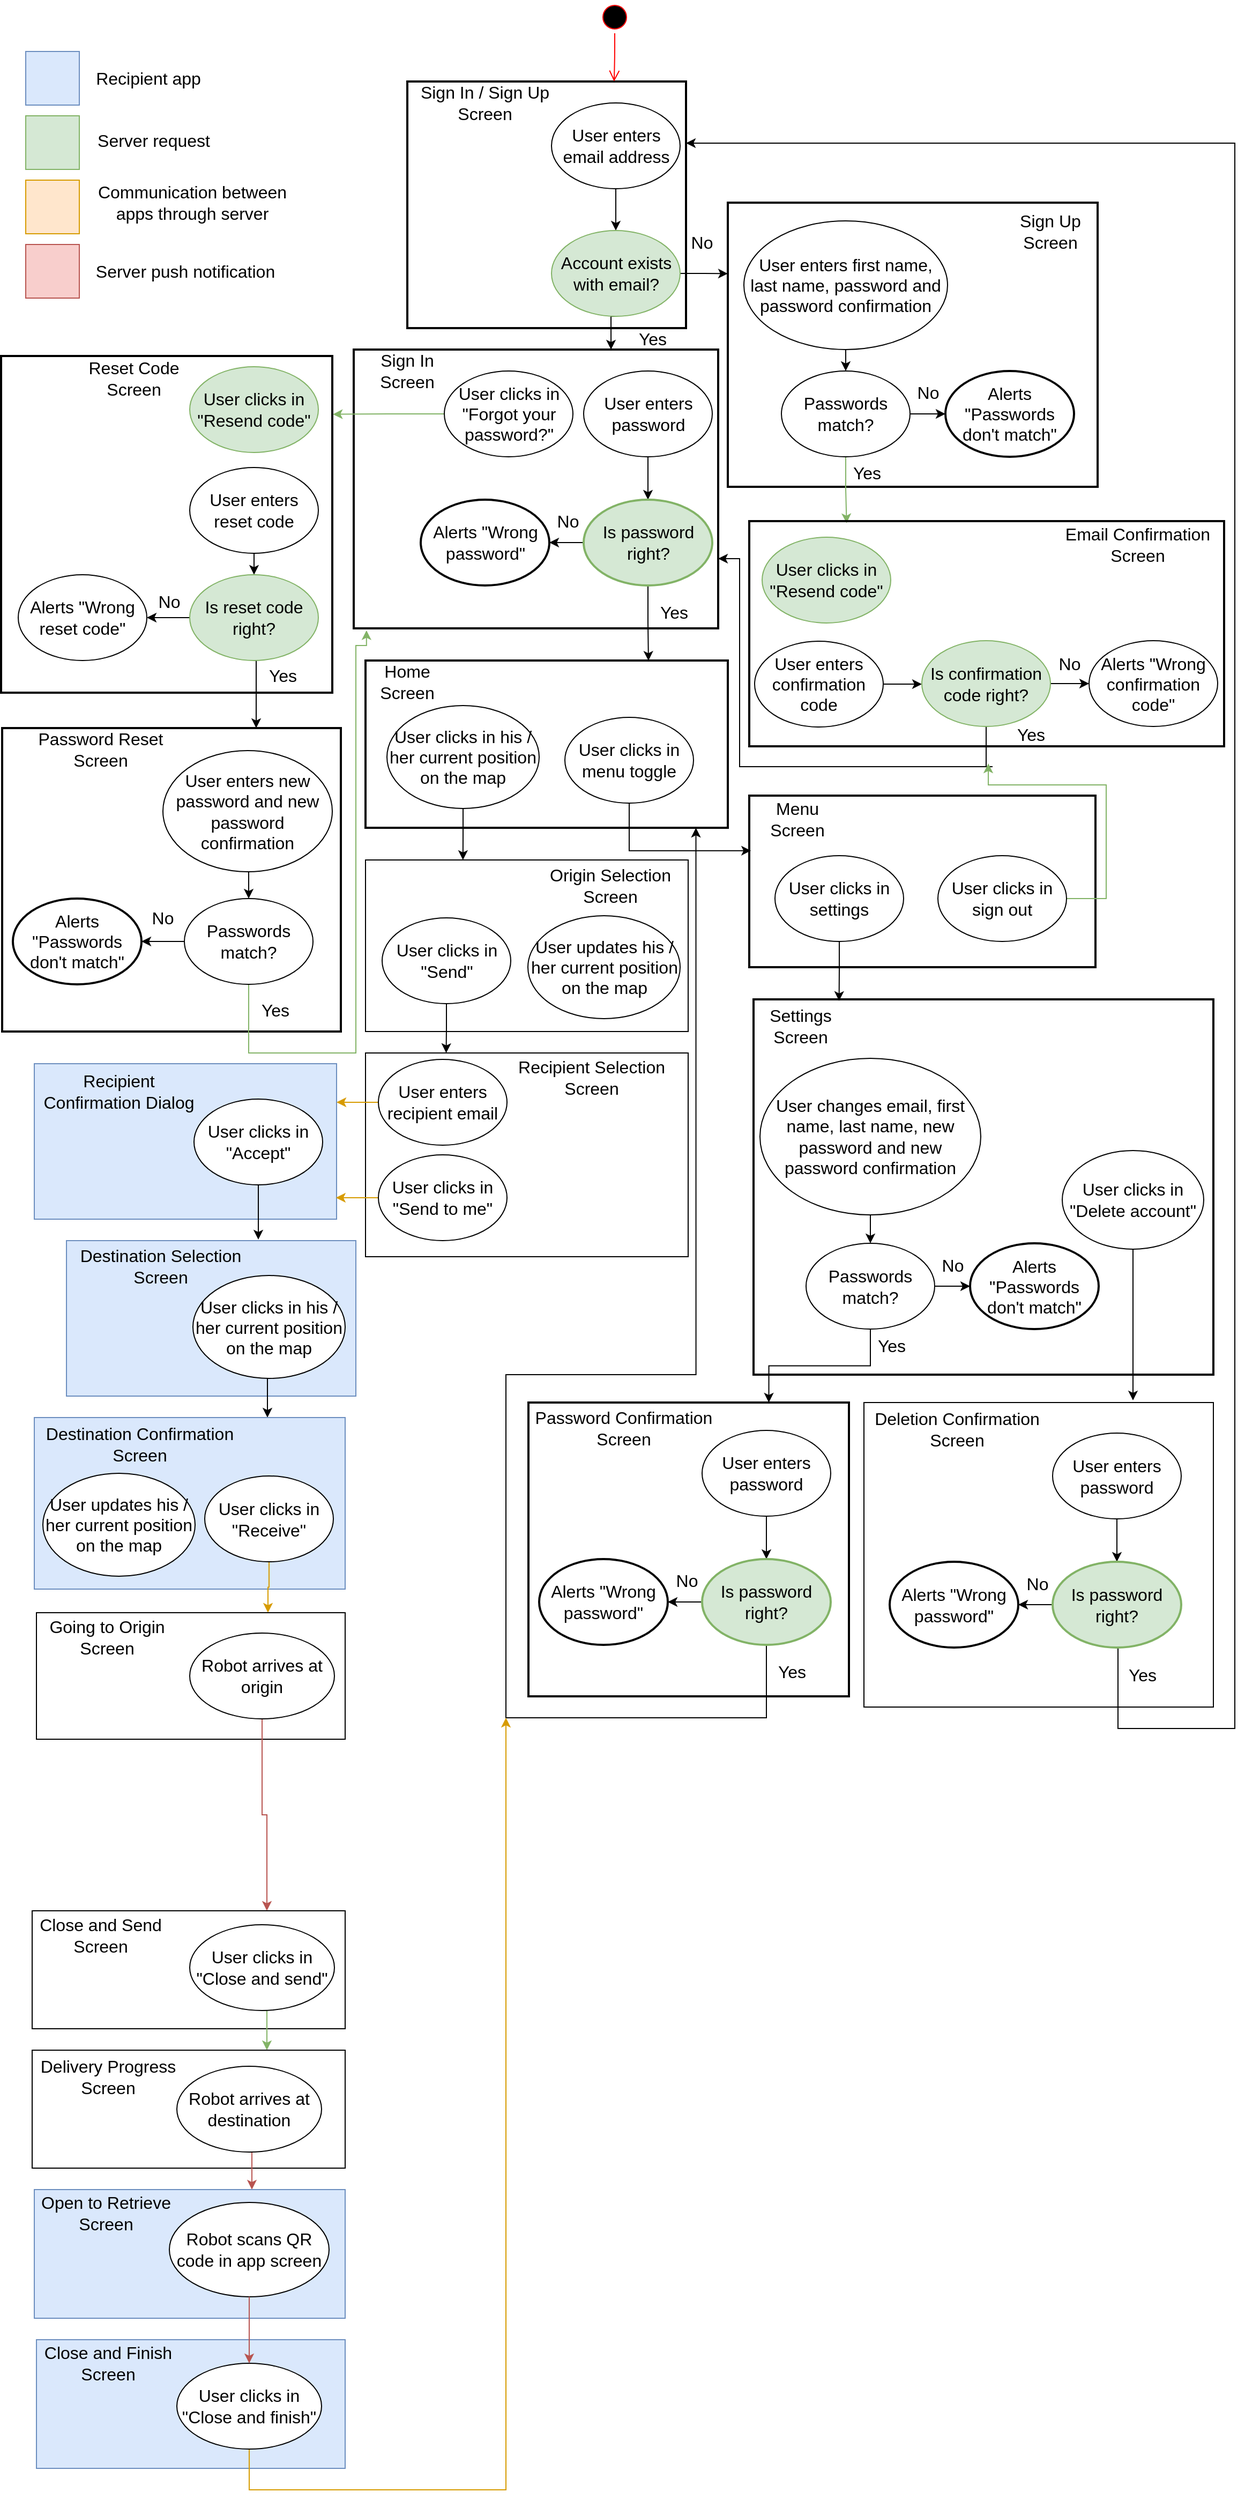 <mxfile version="12.2.2" type="device" pages="1"><diagram id="eiR0VJ33eiGoWoJhxdJG" name="Page-1"><mxGraphModel dx="848" dy="503" grid="1" gridSize="10" guides="1" tooltips="1" connect="1" arrows="1" fold="1" page="1" pageScale="1" pageWidth="1169" pageHeight="827" math="0" shadow="0"><root><mxCell id="0"/><mxCell id="1" parent="0"/><mxCell id="19nLssaPKPUVhCc6qLnn-15" value="" style="rounded=0;whiteSpace=wrap;html=1;strokeWidth=2;fillColor=none;gradientColor=#ffffff;" parent="1" vertex="1"><mxGeometry x="338" y="334" width="340" height="260" as="geometry"/></mxCell><mxCell id="19nLssaPKPUVhCc6qLnn-14" value="" style="rounded=0;whiteSpace=wrap;html=1;strokeWidth=2;fillColor=none;gradientColor=#ffffff;" parent="1" vertex="1"><mxGeometry x="687" y="197" width="345" height="265" as="geometry"/></mxCell><mxCell id="19nLssaPKPUVhCc6qLnn-12" value="" style="rounded=0;whiteSpace=wrap;html=1;strokeWidth=2;gradientColor=#ffffff;fillColor=none;" parent="1" vertex="1"><mxGeometry x="388" y="84" width="260" height="230" as="geometry"/></mxCell><mxCell id="19nLssaPKPUVhCc6qLnn-1" value="" style="ellipse;html=1;shape=startState;fillColor=#000000;strokeColor=#ff0000;" parent="1" vertex="1"><mxGeometry x="566.5" y="9" width="30" height="30" as="geometry"/></mxCell><mxCell id="19nLssaPKPUVhCc6qLnn-2" value="" style="edgeStyle=orthogonalEdgeStyle;html=1;verticalAlign=bottom;endArrow=open;endSize=8;strokeColor=#ff0000;entryX=0.742;entryY=0;entryDx=0;entryDy=0;entryPerimeter=0;" parent="1" source="19nLssaPKPUVhCc6qLnn-1" target="19nLssaPKPUVhCc6qLnn-12" edge="1"><mxGeometry relative="1" as="geometry"><mxPoint x="581" y="74" as="targetPoint"/></mxGeometry></mxCell><mxCell id="19nLssaPKPUVhCc6qLnn-5" style="edgeStyle=orthogonalEdgeStyle;rounded=0;orthogonalLoop=1;jettySize=auto;html=1;exitX=0.5;exitY=1;exitDx=0;exitDy=0;entryX=0.5;entryY=0;entryDx=0;entryDy=0;" parent="1" source="19nLssaPKPUVhCc6qLnn-3" target="19nLssaPKPUVhCc6qLnn-4" edge="1"><mxGeometry relative="1" as="geometry"/></mxCell><mxCell id="19nLssaPKPUVhCc6qLnn-3" value="&lt;font style=&quot;font-size: 16px&quot;&gt;User enters email address&lt;/font&gt;" style="ellipse;whiteSpace=wrap;html=1;" parent="1" vertex="1"><mxGeometry x="522.5" y="104" width="120" height="80" as="geometry"/></mxCell><mxCell id="19nLssaPKPUVhCc6qLnn-19" style="edgeStyle=orthogonalEdgeStyle;rounded=0;orthogonalLoop=1;jettySize=auto;html=1;exitX=0.5;exitY=1;exitDx=0;exitDy=0;entryX=0.706;entryY=0;entryDx=0;entryDy=0;entryPerimeter=0;" parent="1" source="19nLssaPKPUVhCc6qLnn-4" target="19nLssaPKPUVhCc6qLnn-15" edge="1"><mxGeometry relative="1" as="geometry"/></mxCell><mxCell id="PR-utAlMm5XwyWvzCsLw-18" style="edgeStyle=orthogonalEdgeStyle;rounded=0;orthogonalLoop=1;jettySize=auto;html=1;exitX=1;exitY=0.5;exitDx=0;exitDy=0;entryX=0;entryY=0.25;entryDx=0;entryDy=0;" parent="1" source="19nLssaPKPUVhCc6qLnn-4" target="19nLssaPKPUVhCc6qLnn-14" edge="1"><mxGeometry relative="1" as="geometry"/></mxCell><mxCell id="19nLssaPKPUVhCc6qLnn-4" value="&lt;font style=&quot;font-size: 16px&quot;&gt;Account exists with email?&lt;/font&gt;" style="ellipse;whiteSpace=wrap;html=1;fillColor=#d5e8d4;strokeColor=#82b366;" parent="1" vertex="1"><mxGeometry x="522.5" y="223" width="120" height="80" as="geometry"/></mxCell><mxCell id="Yc7gfw2t0EcEEN2cZYJ0-2" style="edgeStyle=orthogonalEdgeStyle;rounded=0;orthogonalLoop=1;jettySize=auto;html=1;exitX=0.5;exitY=1;exitDx=0;exitDy=0;entryX=0.5;entryY=0;entryDx=0;entryDy=0;" parent="1" source="19nLssaPKPUVhCc6qLnn-6" target="Yc7gfw2t0EcEEN2cZYJ0-1" edge="1"><mxGeometry relative="1" as="geometry"/></mxCell><mxCell id="19nLssaPKPUVhCc6qLnn-6" value="&lt;font style=&quot;font-size: 16px&quot;&gt;User enters password&lt;/font&gt;" style="ellipse;whiteSpace=wrap;html=1;" parent="1" vertex="1"><mxGeometry x="552.5" y="354" width="120" height="80" as="geometry"/></mxCell><mxCell id="19nLssaPKPUVhCc6qLnn-8" value="&lt;font style=&quot;font-size: 16px&quot;&gt;Yes&lt;/font&gt;" style="text;html=1;strokeColor=none;fillColor=none;align=center;verticalAlign=middle;whiteSpace=wrap;rounded=0;" parent="1" vertex="1"><mxGeometry x="596.5" y="314" width="40" height="20" as="geometry"/></mxCell><mxCell id="19nLssaPKPUVhCc6qLnn-11" value="&lt;font style=&quot;font-size: 16px&quot;&gt;No&lt;/font&gt;" style="text;html=1;strokeColor=none;fillColor=none;align=center;verticalAlign=middle;whiteSpace=wrap;rounded=0;" parent="1" vertex="1"><mxGeometry x="642.5" y="224" width="40" height="20" as="geometry"/></mxCell><mxCell id="19nLssaPKPUVhCc6qLnn-13" value="&lt;font style=&quot;font-size: 16px&quot;&gt;Sign In / Sign Up Screen&lt;/font&gt;" style="text;html=1;strokeColor=none;fillColor=none;align=center;verticalAlign=middle;whiteSpace=wrap;rounded=0;" parent="1" vertex="1"><mxGeometry x="398" y="94" width="125" height="20" as="geometry"/></mxCell><mxCell id="19nLssaPKPUVhCc6qLnn-16" value="&lt;font style=&quot;font-size: 16px&quot;&gt;Sign Up Screen&lt;/font&gt;" style="text;html=1;strokeColor=none;fillColor=none;align=center;verticalAlign=middle;whiteSpace=wrap;rounded=0;" parent="1" vertex="1"><mxGeometry x="943" y="214" width="90" height="20" as="geometry"/></mxCell><mxCell id="19nLssaPKPUVhCc6qLnn-17" value="&lt;font style=&quot;font-size: 16px&quot;&gt;Sign In Screen&lt;/font&gt;" style="text;html=1;strokeColor=none;fillColor=none;align=center;verticalAlign=middle;whiteSpace=wrap;rounded=0;" parent="1" vertex="1"><mxGeometry x="343" y="344" width="90" height="20" as="geometry"/></mxCell><mxCell id="19nLssaPKPUVhCc6qLnn-22" style="edgeStyle=orthogonalEdgeStyle;rounded=0;orthogonalLoop=1;jettySize=auto;html=1;exitX=0;exitY=0.5;exitDx=0;exitDy=0;entryX=1.002;entryY=0.173;entryDx=0;entryDy=0;entryPerimeter=0;fillColor=#d5e8d4;strokeColor=#82b366;" parent="1" source="19nLssaPKPUVhCc6qLnn-20" target="19nLssaPKPUVhCc6qLnn-21" edge="1"><mxGeometry relative="1" as="geometry"/></mxCell><mxCell id="19nLssaPKPUVhCc6qLnn-20" value="&lt;font style=&quot;font-size: 16px&quot;&gt;User clicks in &quot;Forgot your password?&quot;&lt;/font&gt;" style="ellipse;whiteSpace=wrap;html=1;" parent="1" vertex="1"><mxGeometry x="422.5" y="354" width="120" height="80" as="geometry"/></mxCell><mxCell id="19nLssaPKPUVhCc6qLnn-21" value="" style="rounded=0;whiteSpace=wrap;html=1;strokeWidth=2;fillColor=none;gradientColor=#ffffff;" parent="1" vertex="1"><mxGeometry x="9" y="340" width="309" height="314" as="geometry"/></mxCell><mxCell id="19nLssaPKPUVhCc6qLnn-23" value="&lt;font style=&quot;font-size: 16px&quot;&gt;Reset Code Screen&lt;/font&gt;" style="text;html=1;strokeColor=none;fillColor=none;align=center;verticalAlign=middle;whiteSpace=wrap;rounded=0;" parent="1" vertex="1"><mxGeometry x="88" y="351" width="90" height="20" as="geometry"/></mxCell><mxCell id="Yc7gfw2t0EcEEN2cZYJ0-8" style="edgeStyle=orthogonalEdgeStyle;rounded=0;orthogonalLoop=1;jettySize=auto;html=1;exitX=0;exitY=0.5;exitDx=0;exitDy=0;entryX=1;entryY=0.5;entryDx=0;entryDy=0;" parent="1" source="Yc7gfw2t0EcEEN2cZYJ0-1" target="Yc7gfw2t0EcEEN2cZYJ0-7" edge="1"><mxGeometry relative="1" as="geometry"/></mxCell><mxCell id="Yc7gfw2t0EcEEN2cZYJ0-13" style="edgeStyle=orthogonalEdgeStyle;rounded=0;orthogonalLoop=1;jettySize=auto;html=1;exitX=0.5;exitY=1;exitDx=0;exitDy=0;entryX=0.781;entryY=0.001;entryDx=0;entryDy=0;entryPerimeter=0;" parent="1" source="Yc7gfw2t0EcEEN2cZYJ0-1" target="Yc7gfw2t0EcEEN2cZYJ0-12" edge="1"><mxGeometry relative="1" as="geometry"><Array as="points"/></mxGeometry></mxCell><mxCell id="Yc7gfw2t0EcEEN2cZYJ0-1" value="&lt;font style=&quot;font-size: 16px&quot;&gt;Is password right?&lt;/font&gt;" style="ellipse;whiteSpace=wrap;html=1;strokeWidth=2;fillColor=#d5e8d4;strokeColor=#82b366;" parent="1" vertex="1"><mxGeometry x="552.5" y="474" width="120" height="80" as="geometry"/></mxCell><mxCell id="Yc7gfw2t0EcEEN2cZYJ0-6" value="&lt;font style=&quot;font-size: 16px&quot;&gt;No&lt;/font&gt;" style="text;html=1;strokeColor=none;fillColor=none;align=center;verticalAlign=middle;whiteSpace=wrap;rounded=0;" parent="1" vertex="1"><mxGeometry x="518" y="484" width="40" height="20" as="geometry"/></mxCell><mxCell id="Yc7gfw2t0EcEEN2cZYJ0-7" value="&lt;font style=&quot;font-size: 16px&quot;&gt;Alerts &quot;Wrong password&quot;&lt;/font&gt;" style="ellipse;whiteSpace=wrap;html=1;strokeWidth=2;fillColor=none;gradientColor=#ffffff;" parent="1" vertex="1"><mxGeometry x="400.5" y="474" width="120" height="80" as="geometry"/></mxCell><mxCell id="Yc7gfw2t0EcEEN2cZYJ0-12" value="" style="rounded=0;whiteSpace=wrap;html=1;strokeWidth=2;fillColor=none;gradientColor=#ffffff;" parent="1" vertex="1"><mxGeometry x="349" y="624" width="338" height="156" as="geometry"/></mxCell><mxCell id="Yc7gfw2t0EcEEN2cZYJ0-14" value="&lt;font style=&quot;font-size: 16px&quot;&gt;Home Screen&lt;/font&gt;" style="text;html=1;strokeColor=none;fillColor=none;align=center;verticalAlign=middle;whiteSpace=wrap;rounded=0;" parent="1" vertex="1"><mxGeometry x="343" y="634" width="90" height="20" as="geometry"/></mxCell><mxCell id="Yc7gfw2t0EcEEN2cZYJ0-15" value="&lt;font style=&quot;font-size: 16px&quot;&gt;Yes&lt;/font&gt;" style="text;html=1;strokeColor=none;fillColor=none;align=center;verticalAlign=middle;whiteSpace=wrap;rounded=0;" parent="1" vertex="1"><mxGeometry x="616.5" y="569" width="40" height="20" as="geometry"/></mxCell><mxCell id="Yc7gfw2t0EcEEN2cZYJ0-18" style="edgeStyle=orthogonalEdgeStyle;rounded=0;orthogonalLoop=1;jettySize=auto;html=1;exitX=0.5;exitY=1;exitDx=0;exitDy=0;entryX=0.5;entryY=0;entryDx=0;entryDy=0;" parent="1" source="Yc7gfw2t0EcEEN2cZYJ0-16" target="Yc7gfw2t0EcEEN2cZYJ0-17" edge="1"><mxGeometry relative="1" as="geometry"/></mxCell><mxCell id="Yc7gfw2t0EcEEN2cZYJ0-16" value="&lt;font style=&quot;font-size: 16px&quot;&gt;User enters first name, last name, password and password confirmation&lt;/font&gt;" style="ellipse;whiteSpace=wrap;html=1;" parent="1" vertex="1"><mxGeometry x="702" y="214" width="190" height="120" as="geometry"/></mxCell><mxCell id="Yc7gfw2t0EcEEN2cZYJ0-20" style="edgeStyle=orthogonalEdgeStyle;rounded=0;orthogonalLoop=1;jettySize=auto;html=1;exitX=1;exitY=0.5;exitDx=0;exitDy=0;entryX=0;entryY=0.5;entryDx=0;entryDy=0;" parent="1" source="Yc7gfw2t0EcEEN2cZYJ0-17" target="Yc7gfw2t0EcEEN2cZYJ0-19" edge="1"><mxGeometry relative="1" as="geometry"/></mxCell><mxCell id="Yc7gfw2t0EcEEN2cZYJ0-61" style="edgeStyle=orthogonalEdgeStyle;rounded=0;orthogonalLoop=1;jettySize=auto;html=1;exitX=0.5;exitY=1;exitDx=0;exitDy=0;entryX=0.205;entryY=0.009;entryDx=0;entryDy=0;entryPerimeter=0;fillColor=#d5e8d4;strokeColor=#82b366;" parent="1" source="Yc7gfw2t0EcEEN2cZYJ0-17" target="Yc7gfw2t0EcEEN2cZYJ0-22" edge="1"><mxGeometry relative="1" as="geometry"/></mxCell><mxCell id="Yc7gfw2t0EcEEN2cZYJ0-17" value="&lt;font style=&quot;font-size: 16px&quot;&gt;Passwords match?&lt;/font&gt;" style="ellipse;whiteSpace=wrap;html=1;" parent="1" vertex="1"><mxGeometry x="737" y="354" width="120" height="80" as="geometry"/></mxCell><mxCell id="Yc7gfw2t0EcEEN2cZYJ0-19" value="&lt;font style=&quot;font-size: 16px&quot;&gt;Alerts &quot;Passwords don't match&quot;&lt;/font&gt;" style="ellipse;whiteSpace=wrap;html=1;strokeWidth=2;fillColor=none;gradientColor=#ffffff;" parent="1" vertex="1"><mxGeometry x="890" y="354" width="120" height="80" as="geometry"/></mxCell><mxCell id="Yc7gfw2t0EcEEN2cZYJ0-21" value="&lt;font style=&quot;font-size: 16px&quot;&gt;No&lt;/font&gt;" style="text;html=1;strokeColor=none;fillColor=none;align=center;verticalAlign=middle;whiteSpace=wrap;rounded=0;" parent="1" vertex="1"><mxGeometry x="854" y="364" width="40" height="20" as="geometry"/></mxCell><mxCell id="Yc7gfw2t0EcEEN2cZYJ0-22" value="" style="rounded=0;whiteSpace=wrap;html=1;strokeWidth=2;fillColor=none;gradientColor=#ffffff;" parent="1" vertex="1"><mxGeometry x="707" y="494" width="443" height="210" as="geometry"/></mxCell><mxCell id="Yc7gfw2t0EcEEN2cZYJ0-24" value="&lt;font style=&quot;font-size: 16px&quot;&gt;Yes&lt;/font&gt;" style="text;html=1;strokeColor=none;fillColor=none;align=center;verticalAlign=middle;whiteSpace=wrap;rounded=0;" parent="1" vertex="1"><mxGeometry x="797" y="439" width="40" height="20" as="geometry"/></mxCell><mxCell id="Yc7gfw2t0EcEEN2cZYJ0-25" value="&lt;font style=&quot;font-size: 16px&quot;&gt;Email Confirmation Screen&lt;/font&gt;" style="text;html=1;strokeColor=none;fillColor=none;align=center;verticalAlign=middle;whiteSpace=wrap;rounded=0;" parent="1" vertex="1"><mxGeometry x="999" y="506" width="141" height="20" as="geometry"/></mxCell><mxCell id="Yc7gfw2t0EcEEN2cZYJ0-44" style="edgeStyle=orthogonalEdgeStyle;rounded=0;orthogonalLoop=1;jettySize=auto;html=1;exitX=0.5;exitY=1;exitDx=0;exitDy=0;entryX=0.5;entryY=0;entryDx=0;entryDy=0;" parent="1" source="Yc7gfw2t0EcEEN2cZYJ0-26" target="Yc7gfw2t0EcEEN2cZYJ0-43" edge="1"><mxGeometry relative="1" as="geometry"/></mxCell><mxCell id="Yc7gfw2t0EcEEN2cZYJ0-26" value="&lt;font style=&quot;font-size: 16px&quot;&gt;User enters reset code&lt;/font&gt;" style="ellipse;whiteSpace=wrap;html=1;" parent="1" vertex="1"><mxGeometry x="185" y="444" width="120" height="80" as="geometry"/></mxCell><mxCell id="Yc7gfw2t0EcEEN2cZYJ0-27" value="&lt;font style=&quot;font-size: 16px&quot;&gt;User clicks in &quot;Resend code&quot;&lt;/font&gt;" style="ellipse;whiteSpace=wrap;html=1;fillColor=#d5e8d4;strokeColor=#82b366;" parent="1" vertex="1"><mxGeometry x="185" y="350" width="120" height="80" as="geometry"/></mxCell><mxCell id="Yc7gfw2t0EcEEN2cZYJ0-28" value="" style="rounded=0;whiteSpace=wrap;html=1;strokeWidth=2;fillColor=none;gradientColor=#ffffff;" parent="1" vertex="1"><mxGeometry x="10" y="687" width="316" height="283" as="geometry"/></mxCell><mxCell id="Yc7gfw2t0EcEEN2cZYJ0-29" value="&lt;font style=&quot;font-size: 16px&quot;&gt;Password Reset Screen&lt;/font&gt;" style="text;html=1;strokeColor=none;fillColor=none;align=center;verticalAlign=middle;whiteSpace=wrap;rounded=0;" parent="1" vertex="1"><mxGeometry x="42" y="697" width="120" height="20" as="geometry"/></mxCell><mxCell id="Yc7gfw2t0EcEEN2cZYJ0-31" value="&lt;font style=&quot;font-size: 16px&quot;&gt;User clicks in &quot;Resend code&quot;&lt;/font&gt;" style="ellipse;whiteSpace=wrap;html=1;fillColor=#d5e8d4;strokeColor=#82b366;" parent="1" vertex="1"><mxGeometry x="719" y="509" width="120" height="80" as="geometry"/></mxCell><mxCell id="Yc7gfw2t0EcEEN2cZYJ0-36" style="edgeStyle=orthogonalEdgeStyle;rounded=0;orthogonalLoop=1;jettySize=auto;html=1;exitX=1;exitY=0.5;exitDx=0;exitDy=0;entryX=0;entryY=0.5;entryDx=0;entryDy=0;" parent="1" source="Yc7gfw2t0EcEEN2cZYJ0-32" target="Yc7gfw2t0EcEEN2cZYJ0-35" edge="1"><mxGeometry relative="1" as="geometry"><mxPoint x="1090" y="440" as="targetPoint"/></mxGeometry></mxCell><mxCell id="Yc7gfw2t0EcEEN2cZYJ0-32" value="&lt;font style=&quot;font-size: 16px&quot;&gt;User enters confirmation code&lt;/font&gt;" style="ellipse;whiteSpace=wrap;html=1;" parent="1" vertex="1"><mxGeometry x="712" y="606" width="120" height="80" as="geometry"/></mxCell><mxCell id="Yc7gfw2t0EcEEN2cZYJ0-40" style="edgeStyle=orthogonalEdgeStyle;rounded=0;orthogonalLoop=1;jettySize=auto;html=1;exitX=1;exitY=0.5;exitDx=0;exitDy=0;entryX=0;entryY=0.5;entryDx=0;entryDy=0;" parent="1" source="Yc7gfw2t0EcEEN2cZYJ0-35" target="Yc7gfw2t0EcEEN2cZYJ0-37" edge="1"><mxGeometry relative="1" as="geometry"/></mxCell><mxCell id="Yc7gfw2t0EcEEN2cZYJ0-42" style="edgeStyle=orthogonalEdgeStyle;rounded=0;orthogonalLoop=1;jettySize=auto;html=1;exitX=0.5;exitY=1;exitDx=0;exitDy=0;entryX=1;entryY=0.75;entryDx=0;entryDy=0;" parent="1" source="Yc7gfw2t0EcEEN2cZYJ0-35" target="19nLssaPKPUVhCc6qLnn-15" edge="1"><mxGeometry relative="1" as="geometry"><Array as="points"><mxPoint x="934" y="723"/><mxPoint x="698" y="723"/><mxPoint x="698" y="530"/></Array></mxGeometry></mxCell><mxCell id="Yc7gfw2t0EcEEN2cZYJ0-35" value="&lt;font style=&quot;font-size: 16px&quot;&gt;Is confirmation code right?&lt;/font&gt;" style="ellipse;whiteSpace=wrap;html=1;fillColor=#d5e8d4;strokeColor=#82b366;" parent="1" vertex="1"><mxGeometry x="868" y="605.5" width="120" height="80" as="geometry"/></mxCell><mxCell id="Yc7gfw2t0EcEEN2cZYJ0-37" value="&lt;font style=&quot;font-size: 16px&quot;&gt;Alerts &quot;Wrong confirmation code&quot;&lt;/font&gt;" style="ellipse;whiteSpace=wrap;html=1;" parent="1" vertex="1"><mxGeometry x="1024" y="605.5" width="120" height="80" as="geometry"/></mxCell><mxCell id="Yc7gfw2t0EcEEN2cZYJ0-41" value="&lt;font style=&quot;font-size: 16px&quot;&gt;No&lt;/font&gt;" style="text;html=1;strokeColor=none;fillColor=none;align=center;verticalAlign=middle;whiteSpace=wrap;rounded=0;" parent="1" vertex="1"><mxGeometry x="986" y="617" width="40" height="20" as="geometry"/></mxCell><mxCell id="Yc7gfw2t0EcEEN2cZYJ0-48" style="edgeStyle=orthogonalEdgeStyle;rounded=0;orthogonalLoop=1;jettySize=auto;html=1;exitX=0;exitY=0.5;exitDx=0;exitDy=0;entryX=1;entryY=0.5;entryDx=0;entryDy=0;" parent="1" source="Yc7gfw2t0EcEEN2cZYJ0-43" target="Yc7gfw2t0EcEEN2cZYJ0-45" edge="1"><mxGeometry relative="1" as="geometry"/></mxCell><mxCell id="Yc7gfw2t0EcEEN2cZYJ0-52" style="edgeStyle=orthogonalEdgeStyle;rounded=0;orthogonalLoop=1;jettySize=auto;html=1;exitX=0.5;exitY=1;exitDx=0;exitDy=0;entryX=0.75;entryY=0;entryDx=0;entryDy=0;" parent="1" source="Yc7gfw2t0EcEEN2cZYJ0-43" target="Yc7gfw2t0EcEEN2cZYJ0-28" edge="1"><mxGeometry relative="1" as="geometry"><Array as="points"><mxPoint x="247" y="624"/></Array></mxGeometry></mxCell><mxCell id="Yc7gfw2t0EcEEN2cZYJ0-43" value="&lt;font style=&quot;font-size: 16px&quot;&gt;Is reset code right?&lt;/font&gt;" style="ellipse;whiteSpace=wrap;html=1;fillColor=#d5e8d4;strokeColor=#82b366;" parent="1" vertex="1"><mxGeometry x="185" y="544" width="120" height="80" as="geometry"/></mxCell><mxCell id="Yc7gfw2t0EcEEN2cZYJ0-45" value="&lt;font style=&quot;font-size: 16px&quot;&gt;Alerts &quot;Wrong reset code&quot;&lt;/font&gt;" style="ellipse;whiteSpace=wrap;html=1;" parent="1" vertex="1"><mxGeometry x="25" y="544" width="120" height="80" as="geometry"/></mxCell><mxCell id="Yc7gfw2t0EcEEN2cZYJ0-49" value="&lt;font style=&quot;font-size: 16px&quot;&gt;No&lt;/font&gt;" style="text;html=1;strokeColor=none;fillColor=none;align=center;verticalAlign=middle;whiteSpace=wrap;rounded=0;" parent="1" vertex="1"><mxGeometry x="146" y="559" width="40" height="20" as="geometry"/></mxCell><mxCell id="Yc7gfw2t0EcEEN2cZYJ0-50" value="&lt;font style=&quot;font-size: 16px&quot;&gt;Yes&lt;/font&gt;" style="text;html=1;strokeColor=none;fillColor=none;align=center;verticalAlign=middle;whiteSpace=wrap;rounded=0;" parent="1" vertex="1"><mxGeometry x="950" y="683" width="40" height="20" as="geometry"/></mxCell><mxCell id="Yc7gfw2t0EcEEN2cZYJ0-51" value="&lt;font style=&quot;font-size: 16px&quot;&gt;Yes&lt;/font&gt;" style="text;html=1;strokeColor=none;fillColor=none;align=center;verticalAlign=middle;whiteSpace=wrap;rounded=0;" parent="1" vertex="1"><mxGeometry x="252" y="628" width="40" height="20" as="geometry"/></mxCell><mxCell id="Yc7gfw2t0EcEEN2cZYJ0-55" style="edgeStyle=orthogonalEdgeStyle;rounded=0;orthogonalLoop=1;jettySize=auto;html=1;exitX=0.5;exitY=1;exitDx=0;exitDy=0;entryX=0.5;entryY=0;entryDx=0;entryDy=0;" parent="1" source="Yc7gfw2t0EcEEN2cZYJ0-53" target="Yc7gfw2t0EcEEN2cZYJ0-54" edge="1"><mxGeometry relative="1" as="geometry"/></mxCell><mxCell id="Yc7gfw2t0EcEEN2cZYJ0-53" value="&lt;font style=&quot;font-size: 16px&quot;&gt;User enters new password and new password confirmation&lt;/font&gt;" style="ellipse;whiteSpace=wrap;html=1;" parent="1" vertex="1"><mxGeometry x="160" y="708" width="158" height="113" as="geometry"/></mxCell><mxCell id="Yc7gfw2t0EcEEN2cZYJ0-57" style="edgeStyle=orthogonalEdgeStyle;rounded=0;orthogonalLoop=1;jettySize=auto;html=1;exitX=0;exitY=0.5;exitDx=0;exitDy=0;entryX=1;entryY=0.5;entryDx=0;entryDy=0;" parent="1" source="Yc7gfw2t0EcEEN2cZYJ0-54" target="Yc7gfw2t0EcEEN2cZYJ0-56" edge="1"><mxGeometry relative="1" as="geometry"/></mxCell><mxCell id="Yc7gfw2t0EcEEN2cZYJ0-59" style="edgeStyle=orthogonalEdgeStyle;rounded=0;orthogonalLoop=1;jettySize=auto;html=1;exitX=0.5;exitY=1;exitDx=0;exitDy=0;entryX=0.035;entryY=1.007;entryDx=0;entryDy=0;entryPerimeter=0;fillColor=#d5e8d4;strokeColor=#82b366;" parent="1" source="Yc7gfw2t0EcEEN2cZYJ0-54" target="19nLssaPKPUVhCc6qLnn-15" edge="1"><mxGeometry relative="1" as="geometry"><Array as="points"><mxPoint x="240" y="990"/><mxPoint x="340" y="990"/><mxPoint x="340" y="610"/><mxPoint x="350" y="610"/></Array></mxGeometry></mxCell><mxCell id="Yc7gfw2t0EcEEN2cZYJ0-54" value="&lt;font style=&quot;font-size: 16px&quot;&gt;Passwords match?&lt;/font&gt;" style="ellipse;whiteSpace=wrap;html=1;" parent="1" vertex="1"><mxGeometry x="180" y="846" width="120" height="80" as="geometry"/></mxCell><mxCell id="Yc7gfw2t0EcEEN2cZYJ0-56" value="&lt;font style=&quot;font-size: 16px&quot;&gt;Alerts &quot;Passwords don't match&quot;&lt;/font&gt;" style="ellipse;whiteSpace=wrap;html=1;strokeWidth=2;fillColor=none;gradientColor=#ffffff;" parent="1" vertex="1"><mxGeometry x="20" y="846" width="120" height="80" as="geometry"/></mxCell><mxCell id="Yc7gfw2t0EcEEN2cZYJ0-58" value="&lt;font style=&quot;font-size: 16px&quot;&gt;No&lt;/font&gt;" style="text;html=1;strokeColor=none;fillColor=none;align=center;verticalAlign=middle;whiteSpace=wrap;rounded=0;" parent="1" vertex="1"><mxGeometry x="140" y="854" width="40" height="20" as="geometry"/></mxCell><mxCell id="Yc7gfw2t0EcEEN2cZYJ0-60" value="&lt;font style=&quot;font-size: 16px&quot;&gt;Yes&lt;/font&gt;" style="text;html=1;strokeColor=none;fillColor=none;align=center;verticalAlign=middle;whiteSpace=wrap;rounded=0;" parent="1" vertex="1"><mxGeometry x="245" y="940" width="40" height="20" as="geometry"/></mxCell><mxCell id="nG_DkBRjknOMqeJAKxN7-3" style="edgeStyle=orthogonalEdgeStyle;rounded=0;orthogonalLoop=1;jettySize=auto;html=1;exitX=0.5;exitY=1;exitDx=0;exitDy=0;entryX=0.302;entryY=0;entryDx=0;entryDy=0;entryPerimeter=0;" parent="1" source="Yc7gfw2t0EcEEN2cZYJ0-62" target="nG_DkBRjknOMqeJAKxN7-1" edge="1"><mxGeometry relative="1" as="geometry"/></mxCell><mxCell id="Yc7gfw2t0EcEEN2cZYJ0-62" value="&lt;font style=&quot;font-size: 16px&quot;&gt;User clicks in his / her current position on the map&lt;/font&gt;" style="ellipse;whiteSpace=wrap;html=1;" parent="1" vertex="1"><mxGeometry x="369" y="666" width="142" height="96" as="geometry"/></mxCell><mxCell id="Yc7gfw2t0EcEEN2cZYJ0-66" style="edgeStyle=orthogonalEdgeStyle;rounded=0;orthogonalLoop=1;jettySize=auto;html=1;exitX=0.5;exitY=1;exitDx=0;exitDy=0;entryX=0.005;entryY=0.321;entryDx=0;entryDy=0;entryPerimeter=0;" parent="1" source="Yc7gfw2t0EcEEN2cZYJ0-63" target="Yc7gfw2t0EcEEN2cZYJ0-64" edge="1"><mxGeometry relative="1" as="geometry"/></mxCell><mxCell id="Yc7gfw2t0EcEEN2cZYJ0-63" value="&lt;font style=&quot;font-size: 16px&quot;&gt;User clicks in menu toggle&lt;/font&gt;" style="ellipse;whiteSpace=wrap;html=1;" parent="1" vertex="1"><mxGeometry x="535" y="677" width="120" height="80" as="geometry"/></mxCell><mxCell id="Yc7gfw2t0EcEEN2cZYJ0-64" value="" style="rounded=0;whiteSpace=wrap;html=1;strokeWidth=2;fillColor=none;gradientColor=#ffffff;" parent="1" vertex="1"><mxGeometry x="707" y="750" width="323" height="160" as="geometry"/></mxCell><mxCell id="Yc7gfw2t0EcEEN2cZYJ0-67" value="&lt;font style=&quot;font-size: 16px&quot;&gt;Menu Screen&lt;/font&gt;" style="text;html=1;strokeColor=none;fillColor=none;align=center;verticalAlign=middle;whiteSpace=wrap;rounded=0;" parent="1" vertex="1"><mxGeometry x="707" y="762" width="90" height="20" as="geometry"/></mxCell><mxCell id="Yc7gfw2t0EcEEN2cZYJ0-79" style="edgeStyle=orthogonalEdgeStyle;rounded=0;orthogonalLoop=1;jettySize=auto;html=1;exitX=0.5;exitY=1;exitDx=0;exitDy=0;entryX=0.186;entryY=0.004;entryDx=0;entryDy=0;entryPerimeter=0;" parent="1" source="Yc7gfw2t0EcEEN2cZYJ0-68" target="Yc7gfw2t0EcEEN2cZYJ0-71" edge="1"><mxGeometry relative="1" as="geometry"><mxPoint x="791" y="950" as="targetPoint"/><Array as="points"/></mxGeometry></mxCell><mxCell id="Yc7gfw2t0EcEEN2cZYJ0-68" value="&lt;font style=&quot;font-size: 16px&quot;&gt;User clicks in settings&lt;/font&gt;" style="ellipse;whiteSpace=wrap;html=1;" parent="1" vertex="1"><mxGeometry x="731" y="806" width="120" height="80" as="geometry"/></mxCell><mxCell id="Yc7gfw2t0EcEEN2cZYJ0-70" style="edgeStyle=orthogonalEdgeStyle;rounded=0;orthogonalLoop=1;jettySize=auto;html=1;exitX=1;exitY=0.5;exitDx=0;exitDy=0;fillColor=#d5e8d4;strokeColor=#82b366;" parent="1" source="Yc7gfw2t0EcEEN2cZYJ0-69" edge="1"><mxGeometry relative="1" as="geometry"><mxPoint x="930" y="720" as="targetPoint"/><Array as="points"><mxPoint x="1040" y="846"/><mxPoint x="1040" y="740"/><mxPoint x="930" y="740"/></Array></mxGeometry></mxCell><mxCell id="Yc7gfw2t0EcEEN2cZYJ0-69" value="&lt;font style=&quot;font-size: 16px&quot;&gt;User clicks in sign out&lt;/font&gt;" style="ellipse;whiteSpace=wrap;html=1;" parent="1" vertex="1"><mxGeometry x="883" y="806" width="120" height="80" as="geometry"/></mxCell><mxCell id="Yc7gfw2t0EcEEN2cZYJ0-71" value="" style="rounded=0;whiteSpace=wrap;html=1;strokeWidth=2;fillColor=none;gradientColor=#ffffff;" parent="1" vertex="1"><mxGeometry x="711" y="940" width="429" height="350" as="geometry"/></mxCell><mxCell id="Yc7gfw2t0EcEEN2cZYJ0-72" value="&lt;font style=&quot;font-size: 16px&quot;&gt;Settings Screen&lt;/font&gt;" style="text;html=1;strokeColor=none;fillColor=none;align=center;verticalAlign=middle;whiteSpace=wrap;rounded=0;" parent="1" vertex="1"><mxGeometry x="710" y="955" width="90" height="20" as="geometry"/></mxCell><mxCell id="Yc7gfw2t0EcEEN2cZYJ0-80" style="edgeStyle=orthogonalEdgeStyle;rounded=0;orthogonalLoop=1;jettySize=auto;html=1;exitX=0.5;exitY=1;exitDx=0;exitDy=0;entryX=0.5;entryY=0;entryDx=0;entryDy=0;" parent="1" source="Yc7gfw2t0EcEEN2cZYJ0-74" target="Yc7gfw2t0EcEEN2cZYJ0-75" edge="1"><mxGeometry relative="1" as="geometry"/></mxCell><mxCell id="Yc7gfw2t0EcEEN2cZYJ0-74" value="&lt;font style=&quot;font-size: 16px&quot;&gt;User changes email, first name, last name, new password and new password confirmation&lt;/font&gt;" style="ellipse;whiteSpace=wrap;html=1;" parent="1" vertex="1"><mxGeometry x="717" y="995" width="206" height="146" as="geometry"/></mxCell><mxCell id="Yc7gfw2t0EcEEN2cZYJ0-81" style="edgeStyle=orthogonalEdgeStyle;rounded=0;orthogonalLoop=1;jettySize=auto;html=1;exitX=1;exitY=0.5;exitDx=0;exitDy=0;entryX=0;entryY=0.5;entryDx=0;entryDy=0;" parent="1" source="Yc7gfw2t0EcEEN2cZYJ0-75" target="Yc7gfw2t0EcEEN2cZYJ0-76" edge="1"><mxGeometry relative="1" as="geometry"/></mxCell><mxCell id="PR-utAlMm5XwyWvzCsLw-3" style="edgeStyle=orthogonalEdgeStyle;rounded=0;orthogonalLoop=1;jettySize=auto;html=1;exitX=0.5;exitY=1;exitDx=0;exitDy=0;entryX=0.75;entryY=0;entryDx=0;entryDy=0;" parent="1" source="Yc7gfw2t0EcEEN2cZYJ0-75" target="Yc7gfw2t0EcEEN2cZYJ0-82" edge="1"><mxGeometry relative="1" as="geometry"/></mxCell><mxCell id="Yc7gfw2t0EcEEN2cZYJ0-75" value="&lt;font style=&quot;font-size: 16px&quot;&gt;Passwords match?&lt;/font&gt;" style="ellipse;whiteSpace=wrap;html=1;" parent="1" vertex="1"><mxGeometry x="760" y="1167.5" width="120" height="80" as="geometry"/></mxCell><mxCell id="Yc7gfw2t0EcEEN2cZYJ0-76" value="&lt;font style=&quot;font-size: 16px&quot;&gt;Alerts &quot;Passwords don't match&quot;&lt;/font&gt;" style="ellipse;whiteSpace=wrap;html=1;strokeWidth=2;fillColor=none;gradientColor=#ffffff;" parent="1" vertex="1"><mxGeometry x="913" y="1167.5" width="120" height="80" as="geometry"/></mxCell><mxCell id="Yc7gfw2t0EcEEN2cZYJ0-77" value="&lt;font style=&quot;font-size: 16px&quot;&gt;No&lt;/font&gt;" style="text;html=1;strokeColor=none;fillColor=none;align=center;verticalAlign=middle;whiteSpace=wrap;rounded=0;" parent="1" vertex="1"><mxGeometry x="877" y="1177.5" width="40" height="20" as="geometry"/></mxCell><mxCell id="Yc7gfw2t0EcEEN2cZYJ0-78" value="&lt;font style=&quot;font-size: 16px&quot;&gt;Yes&lt;/font&gt;" style="text;html=1;strokeColor=none;fillColor=none;align=center;verticalAlign=middle;whiteSpace=wrap;rounded=0;" parent="1" vertex="1"><mxGeometry x="820" y="1252.5" width="40" height="20" as="geometry"/></mxCell><mxCell id="Yc7gfw2t0EcEEN2cZYJ0-82" value="" style="rounded=0;whiteSpace=wrap;html=1;strokeWidth=2;fillColor=none;gradientColor=#ffffff;" parent="1" vertex="1"><mxGeometry x="501" y="1316" width="299" height="274" as="geometry"/></mxCell><mxCell id="Yc7gfw2t0EcEEN2cZYJ0-84" value="&lt;font style=&quot;font-size: 16px&quot;&gt;Password Confirmation Screen&lt;/font&gt;" style="text;html=1;strokeColor=none;fillColor=none;align=center;verticalAlign=middle;whiteSpace=wrap;rounded=0;" parent="1" vertex="1"><mxGeometry x="505" y="1330" width="170" height="20" as="geometry"/></mxCell><mxCell id="Yc7gfw2t0EcEEN2cZYJ0-91" style="edgeStyle=orthogonalEdgeStyle;rounded=0;orthogonalLoop=1;jettySize=auto;html=1;exitX=0.5;exitY=1;exitDx=0;exitDy=0;entryX=0.5;entryY=0;entryDx=0;entryDy=0;" parent="1" source="Yc7gfw2t0EcEEN2cZYJ0-85" target="Yc7gfw2t0EcEEN2cZYJ0-86" edge="1"><mxGeometry relative="1" as="geometry"/></mxCell><mxCell id="Yc7gfw2t0EcEEN2cZYJ0-85" value="&lt;font style=&quot;font-size: 16px&quot;&gt;User enters password&lt;/font&gt;" style="ellipse;whiteSpace=wrap;html=1;" parent="1" vertex="1"><mxGeometry x="663" y="1342" width="120" height="80" as="geometry"/></mxCell><mxCell id="Yc7gfw2t0EcEEN2cZYJ0-90" style="edgeStyle=orthogonalEdgeStyle;rounded=0;orthogonalLoop=1;jettySize=auto;html=1;exitX=0;exitY=0.5;exitDx=0;exitDy=0;entryX=1;entryY=0.5;entryDx=0;entryDy=0;" parent="1" source="Yc7gfw2t0EcEEN2cZYJ0-86" target="Yc7gfw2t0EcEEN2cZYJ0-88" edge="1"><mxGeometry relative="1" as="geometry"/></mxCell><mxCell id="Yc7gfw2t0EcEEN2cZYJ0-92" style="edgeStyle=orthogonalEdgeStyle;rounded=0;orthogonalLoop=1;jettySize=auto;html=1;exitX=0.5;exitY=1;exitDx=0;exitDy=0;entryX=0.912;entryY=1;entryDx=0;entryDy=0;entryPerimeter=0;" parent="1" source="Yc7gfw2t0EcEEN2cZYJ0-86" target="Yc7gfw2t0EcEEN2cZYJ0-12" edge="1"><mxGeometry relative="1" as="geometry"><mxPoint x="620" y="830" as="targetPoint"/><Array as="points"><mxPoint x="723" y="1610"/><mxPoint x="480" y="1610"/><mxPoint x="480" y="1290"/><mxPoint x="658" y="1290"/></Array></mxGeometry></mxCell><mxCell id="Yc7gfw2t0EcEEN2cZYJ0-86" value="&lt;font style=&quot;font-size: 16px&quot;&gt;Is password right?&lt;/font&gt;" style="ellipse;whiteSpace=wrap;html=1;strokeWidth=2;fillColor=#d5e8d4;strokeColor=#82b366;" parent="1" vertex="1"><mxGeometry x="663" y="1462" width="120" height="80" as="geometry"/></mxCell><mxCell id="Yc7gfw2t0EcEEN2cZYJ0-87" value="&lt;font style=&quot;font-size: 16px&quot;&gt;No&lt;/font&gt;" style="text;html=1;strokeColor=none;fillColor=none;align=center;verticalAlign=middle;whiteSpace=wrap;rounded=0;" parent="1" vertex="1"><mxGeometry x="628.5" y="1472" width="40" height="20" as="geometry"/></mxCell><mxCell id="Yc7gfw2t0EcEEN2cZYJ0-88" value="&lt;font style=&quot;font-size: 16px&quot;&gt;Alerts &quot;Wrong password&quot;&lt;/font&gt;" style="ellipse;whiteSpace=wrap;html=1;strokeWidth=2;fillColor=none;gradientColor=#ffffff;" parent="1" vertex="1"><mxGeometry x="511" y="1462" width="120" height="80" as="geometry"/></mxCell><mxCell id="Yc7gfw2t0EcEEN2cZYJ0-89" value="&lt;font style=&quot;font-size: 16px&quot;&gt;Yes&lt;/font&gt;" style="text;html=1;strokeColor=none;fillColor=none;align=center;verticalAlign=middle;whiteSpace=wrap;rounded=0;" parent="1" vertex="1"><mxGeometry x="727" y="1557" width="40" height="20" as="geometry"/></mxCell><mxCell id="PR-utAlMm5XwyWvzCsLw-6" style="edgeStyle=orthogonalEdgeStyle;rounded=0;orthogonalLoop=1;jettySize=auto;html=1;exitX=0.5;exitY=1;exitDx=0;exitDy=0;fillColor=#d5e8d4;strokeColor=#000000;" parent="1" source="PR-utAlMm5XwyWvzCsLw-1" edge="1"><mxGeometry relative="1" as="geometry"><mxPoint x="1065" y="1314" as="targetPoint"/><Array as="points"><mxPoint x="1065" y="1314"/></Array></mxGeometry></mxCell><mxCell id="PR-utAlMm5XwyWvzCsLw-1" value="&lt;font style=&quot;font-size: 16px&quot;&gt;User clicks in &quot;Delete account&quot;&lt;/font&gt;" style="ellipse;whiteSpace=wrap;html=1;" parent="1" vertex="1"><mxGeometry x="999" y="1081" width="132" height="92" as="geometry"/></mxCell><mxCell id="PR-utAlMm5XwyWvzCsLw-4" value="" style="rounded=0;whiteSpace=wrap;html=1;" parent="1" vertex="1"><mxGeometry x="814" y="1316" width="326" height="284" as="geometry"/></mxCell><mxCell id="PR-utAlMm5XwyWvzCsLw-5" value="&lt;font style=&quot;font-size: 16px&quot;&gt;Deletion Confirmation Screen&lt;/font&gt;" style="text;html=1;strokeColor=none;fillColor=none;align=center;verticalAlign=middle;whiteSpace=wrap;rounded=0;" parent="1" vertex="1"><mxGeometry x="816" y="1330.5" width="170" height="20" as="geometry"/></mxCell><mxCell id="PR-utAlMm5XwyWvzCsLw-7" style="edgeStyle=orthogonalEdgeStyle;rounded=0;orthogonalLoop=1;jettySize=auto;html=1;exitX=0.5;exitY=1;exitDx=0;exitDy=0;entryX=0.5;entryY=0;entryDx=0;entryDy=0;" parent="1" source="PR-utAlMm5XwyWvzCsLw-8" target="PR-utAlMm5XwyWvzCsLw-10" edge="1"><mxGeometry relative="1" as="geometry"/></mxCell><mxCell id="PR-utAlMm5XwyWvzCsLw-8" value="&lt;font style=&quot;font-size: 16px&quot;&gt;User enters password&lt;/font&gt;" style="ellipse;whiteSpace=wrap;html=1;" parent="1" vertex="1"><mxGeometry x="990" y="1344.5" width="120" height="80" as="geometry"/></mxCell><mxCell id="PR-utAlMm5XwyWvzCsLw-9" style="edgeStyle=orthogonalEdgeStyle;rounded=0;orthogonalLoop=1;jettySize=auto;html=1;exitX=0;exitY=0.5;exitDx=0;exitDy=0;entryX=1;entryY=0.5;entryDx=0;entryDy=0;" parent="1" source="PR-utAlMm5XwyWvzCsLw-10" target="PR-utAlMm5XwyWvzCsLw-12" edge="1"><mxGeometry relative="1" as="geometry"/></mxCell><mxCell id="PR-utAlMm5XwyWvzCsLw-14" style="edgeStyle=orthogonalEdgeStyle;rounded=0;orthogonalLoop=1;jettySize=auto;html=1;exitX=0.5;exitY=1;exitDx=0;exitDy=0;entryX=1;entryY=0.25;entryDx=0;entryDy=0;" parent="1" source="PR-utAlMm5XwyWvzCsLw-10" target="19nLssaPKPUVhCc6qLnn-12" edge="1"><mxGeometry relative="1" as="geometry"><mxPoint x="1160" y="140" as="targetPoint"/><Array as="points"><mxPoint x="1051" y="1620"/><mxPoint x="1160" y="1620"/><mxPoint x="1160" y="141"/></Array></mxGeometry></mxCell><mxCell id="PR-utAlMm5XwyWvzCsLw-10" value="&lt;font style=&quot;font-size: 16px&quot;&gt;Is password right?&lt;/font&gt;" style="ellipse;whiteSpace=wrap;html=1;strokeWidth=2;fillColor=#d5e8d4;strokeColor=#82b366;" parent="1" vertex="1"><mxGeometry x="990" y="1464.5" width="120" height="80" as="geometry"/></mxCell><mxCell id="PR-utAlMm5XwyWvzCsLw-11" value="&lt;font style=&quot;font-size: 16px&quot;&gt;No&lt;/font&gt;" style="text;html=1;strokeColor=none;fillColor=none;align=center;verticalAlign=middle;whiteSpace=wrap;rounded=0;" parent="1" vertex="1"><mxGeometry x="955.5" y="1474.5" width="40" height="20" as="geometry"/></mxCell><mxCell id="PR-utAlMm5XwyWvzCsLw-12" value="&lt;font style=&quot;font-size: 16px&quot;&gt;Alerts &quot;Wrong password&quot;&lt;/font&gt;" style="ellipse;whiteSpace=wrap;html=1;strokeWidth=2;fillColor=none;gradientColor=#ffffff;" parent="1" vertex="1"><mxGeometry x="838" y="1464.5" width="120" height="80" as="geometry"/></mxCell><mxCell id="PR-utAlMm5XwyWvzCsLw-13" value="&lt;font style=&quot;font-size: 16px&quot;&gt;Yes&lt;/font&gt;" style="text;html=1;strokeColor=none;fillColor=none;align=center;verticalAlign=middle;whiteSpace=wrap;rounded=0;" parent="1" vertex="1"><mxGeometry x="1054" y="1559.5" width="40" height="20" as="geometry"/></mxCell><mxCell id="nG_DkBRjknOMqeJAKxN7-1" value="" style="rounded=0;whiteSpace=wrap;html=1;" parent="1" vertex="1"><mxGeometry x="349" y="810" width="301" height="160" as="geometry"/></mxCell><mxCell id="nG_DkBRjknOMqeJAKxN7-2" value="&lt;font style=&quot;font-size: 16px&quot;&gt;Origin Selection Screen&lt;/font&gt;" style="text;html=1;strokeColor=none;fillColor=none;align=center;verticalAlign=middle;whiteSpace=wrap;rounded=0;" parent="1" vertex="1"><mxGeometry x="517" y="824" width="121" height="20" as="geometry"/></mxCell><mxCell id="nG_DkBRjknOMqeJAKxN7-4" value="&lt;font style=&quot;font-size: 16px&quot;&gt;User updates his / her current position on the map&lt;/font&gt;" style="ellipse;whiteSpace=wrap;html=1;" parent="1" vertex="1"><mxGeometry x="500.5" y="862" width="142" height="96" as="geometry"/></mxCell><mxCell id="nG_DkBRjknOMqeJAKxN7-8" style="edgeStyle=orthogonalEdgeStyle;rounded=0;orthogonalLoop=1;jettySize=auto;html=1;exitX=0.5;exitY=1;exitDx=0;exitDy=0;entryX=0.25;entryY=0;entryDx=0;entryDy=0;" parent="1" source="nG_DkBRjknOMqeJAKxN7-5" target="nG_DkBRjknOMqeJAKxN7-6" edge="1"><mxGeometry relative="1" as="geometry"/></mxCell><mxCell id="nG_DkBRjknOMqeJAKxN7-5" value="&lt;font style=&quot;font-size: 16px&quot;&gt;User clicks in &quot;Send&quot;&lt;/font&gt;" style="ellipse;whiteSpace=wrap;html=1;" parent="1" vertex="1"><mxGeometry x="364.5" y="864" width="120" height="80" as="geometry"/></mxCell><mxCell id="nG_DkBRjknOMqeJAKxN7-6" value="" style="rounded=0;whiteSpace=wrap;html=1;" parent="1" vertex="1"><mxGeometry x="349" y="990" width="301" height="190" as="geometry"/></mxCell><mxCell id="nG_DkBRjknOMqeJAKxN7-9" value="&lt;font style=&quot;font-size: 16px&quot;&gt;Recipient Selection Screen&lt;/font&gt;" style="text;html=1;strokeColor=none;fillColor=none;align=center;verticalAlign=middle;whiteSpace=wrap;rounded=0;" parent="1" vertex="1"><mxGeometry x="481" y="1003" width="158" height="20" as="geometry"/></mxCell><mxCell id="nG_DkBRjknOMqeJAKxN7-10" value="" style="rounded=0;whiteSpace=wrap;html=1;fillColor=#dae8fc;strokeColor=#6c8ebf;" parent="1" vertex="1"><mxGeometry x="40" y="1000" width="282" height="145" as="geometry"/></mxCell><mxCell id="nG_DkBRjknOMqeJAKxN7-11" value="&lt;font style=&quot;font-size: 16px&quot;&gt;Recipient Confirmation Dialog&lt;/font&gt;" style="text;html=1;strokeColor=none;fillColor=none;align=center;verticalAlign=middle;whiteSpace=wrap;rounded=0;" parent="1" vertex="1"><mxGeometry x="40" y="1016" width="158" height="20" as="geometry"/></mxCell><mxCell id="nG_DkBRjknOMqeJAKxN7-23" style="edgeStyle=orthogonalEdgeStyle;rounded=0;orthogonalLoop=1;jettySize=auto;html=1;exitX=0;exitY=0.5;exitDx=0;exitDy=0;entryX=1;entryY=0.25;entryDx=0;entryDy=0;fillColor=#ffe6cc;strokeColor=#d79b00;" parent="1" source="nG_DkBRjknOMqeJAKxN7-12" target="nG_DkBRjknOMqeJAKxN7-10" edge="1"><mxGeometry relative="1" as="geometry"/></mxCell><mxCell id="nG_DkBRjknOMqeJAKxN7-12" value="&lt;font style=&quot;font-size: 16px&quot;&gt;User enters recipient email&lt;/font&gt;" style="ellipse;whiteSpace=wrap;html=1;" parent="1" vertex="1"><mxGeometry x="361" y="996" width="120" height="80" as="geometry"/></mxCell><mxCell id="nG_DkBRjknOMqeJAKxN7-22" style="edgeStyle=orthogonalEdgeStyle;rounded=0;orthogonalLoop=1;jettySize=auto;html=1;exitX=0;exitY=0.5;exitDx=0;exitDy=0;entryX=0.998;entryY=0.864;entryDx=0;entryDy=0;entryPerimeter=0;fillColor=#ffe6cc;strokeColor=#d79b00;" parent="1" source="nG_DkBRjknOMqeJAKxN7-13" target="nG_DkBRjknOMqeJAKxN7-10" edge="1"><mxGeometry relative="1" as="geometry"><mxPoint x="321" y="1120" as="targetPoint"/></mxGeometry></mxCell><mxCell id="nG_DkBRjknOMqeJAKxN7-13" value="&lt;font style=&quot;font-size: 16px&quot;&gt;User clicks in &quot;Send to me&quot;&lt;/font&gt;" style="ellipse;whiteSpace=wrap;html=1;" parent="1" vertex="1"><mxGeometry x="361" y="1085" width="120" height="80" as="geometry"/></mxCell><mxCell id="nG_DkBRjknOMqeJAKxN7-28" style="edgeStyle=orthogonalEdgeStyle;rounded=0;orthogonalLoop=1;jettySize=auto;html=1;exitX=0.5;exitY=1;exitDx=0;exitDy=0;" parent="1" source="nG_DkBRjknOMqeJAKxN7-20" edge="1"><mxGeometry relative="1" as="geometry"><mxPoint x="249" y="1164" as="targetPoint"/><Array as="points"><mxPoint x="249" y="1164"/></Array></mxGeometry></mxCell><mxCell id="nG_DkBRjknOMqeJAKxN7-20" value="&lt;font style=&quot;font-size: 16px&quot;&gt;User clicks in &quot;Accept&quot;&lt;/font&gt;" style="ellipse;whiteSpace=wrap;html=1;" parent="1" vertex="1"><mxGeometry x="189" y="1033" width="120" height="80" as="geometry"/></mxCell><mxCell id="nG_DkBRjknOMqeJAKxN7-24" value="" style="rounded=0;whiteSpace=wrap;html=1;fillColor=#dae8fc;strokeColor=#6c8ebf;" parent="1" vertex="1"><mxGeometry x="70" y="1165" width="270" height="145" as="geometry"/></mxCell><mxCell id="nG_DkBRjknOMqeJAKxN7-26" value="&lt;font style=&quot;font-size: 16px&quot;&gt;Destination Selection Screen&lt;/font&gt;" style="text;html=1;strokeColor=none;fillColor=none;align=center;verticalAlign=middle;whiteSpace=wrap;rounded=0;" parent="1" vertex="1"><mxGeometry x="79" y="1179" width="158" height="20" as="geometry"/></mxCell><mxCell id="nG_DkBRjknOMqeJAKxN7-31" style="edgeStyle=orthogonalEdgeStyle;rounded=0;orthogonalLoop=1;jettySize=auto;html=1;exitX=0.5;exitY=1;exitDx=0;exitDy=0;entryX=0.75;entryY=0;entryDx=0;entryDy=0;" parent="1" source="nG_DkBRjknOMqeJAKxN7-27" target="nG_DkBRjknOMqeJAKxN7-29" edge="1"><mxGeometry relative="1" as="geometry"/></mxCell><mxCell id="nG_DkBRjknOMqeJAKxN7-27" value="&lt;font style=&quot;font-size: 16px&quot;&gt;User clicks in his / her current position on the map&lt;/font&gt;" style="ellipse;whiteSpace=wrap;html=1;" parent="1" vertex="1"><mxGeometry x="188" y="1197.5" width="142" height="96" as="geometry"/></mxCell><mxCell id="nG_DkBRjknOMqeJAKxN7-29" value="" style="rounded=0;whiteSpace=wrap;html=1;fillColor=#dae8fc;strokeColor=#6c8ebf;" parent="1" vertex="1"><mxGeometry x="40" y="1330" width="290" height="160" as="geometry"/></mxCell><mxCell id="nG_DkBRjknOMqeJAKxN7-32" value="&lt;font style=&quot;font-size: 16px&quot;&gt;User updates his / her current position on the map&lt;/font&gt;" style="ellipse;whiteSpace=wrap;html=1;" parent="1" vertex="1"><mxGeometry x="48" y="1382" width="142" height="96" as="geometry"/></mxCell><mxCell id="nG_DkBRjknOMqeJAKxN7-33" value="&lt;font style=&quot;font-size: 16px&quot;&gt;Destination Confirmation Screen&lt;/font&gt;" style="text;html=1;strokeColor=none;fillColor=none;align=center;verticalAlign=middle;whiteSpace=wrap;rounded=0;" parent="1" vertex="1"><mxGeometry x="47" y="1345" width="183" height="20" as="geometry"/></mxCell><mxCell id="nG_DkBRjknOMqeJAKxN7-37" style="edgeStyle=orthogonalEdgeStyle;rounded=0;orthogonalLoop=1;jettySize=auto;html=1;exitX=0.5;exitY=1;exitDx=0;exitDy=0;entryX=0.75;entryY=0;entryDx=0;entryDy=0;fillColor=#ffe6cc;strokeColor=#d79b00;" parent="1" source="nG_DkBRjknOMqeJAKxN7-34" target="nG_DkBRjknOMqeJAKxN7-35" edge="1"><mxGeometry relative="1" as="geometry"/></mxCell><mxCell id="nG_DkBRjknOMqeJAKxN7-34" value="&lt;font style=&quot;font-size: 16px&quot;&gt;User clicks in &quot;Receive&quot;&lt;/font&gt;" style="ellipse;whiteSpace=wrap;html=1;" parent="1" vertex="1"><mxGeometry x="199" y="1384.5" width="120" height="80" as="geometry"/></mxCell><mxCell id="nG_DkBRjknOMqeJAKxN7-35" value="" style="rounded=0;whiteSpace=wrap;html=1;" parent="1" vertex="1"><mxGeometry x="42" y="1512" width="288" height="118" as="geometry"/></mxCell><mxCell id="nG_DkBRjknOMqeJAKxN7-36" value="&lt;font style=&quot;font-size: 16px&quot;&gt;Going to Origin Screen&lt;/font&gt;" style="text;html=1;strokeColor=none;fillColor=none;align=center;verticalAlign=middle;whiteSpace=wrap;rounded=0;" parent="1" vertex="1"><mxGeometry x="27" y="1525" width="162" height="20" as="geometry"/></mxCell><mxCell id="nG_DkBRjknOMqeJAKxN7-43" style="edgeStyle=orthogonalEdgeStyle;rounded=0;orthogonalLoop=1;jettySize=auto;html=1;exitX=0.5;exitY=1;exitDx=0;exitDy=0;entryX=0.75;entryY=0;entryDx=0;entryDy=0;fillColor=#f8cecc;strokeColor=#b85450;" parent="1" source="nG_DkBRjknOMqeJAKxN7-38" target="nG_DkBRjknOMqeJAKxN7-45" edge="1"><mxGeometry relative="1" as="geometry"><mxPoint x="258" y="1650" as="targetPoint"/></mxGeometry></mxCell><mxCell id="nG_DkBRjknOMqeJAKxN7-38" value="&lt;font style=&quot;font-size: 16px&quot;&gt;Robot arrives at origin&lt;/font&gt;" style="ellipse;whiteSpace=wrap;html=1;" parent="1" vertex="1"><mxGeometry x="185" y="1531" width="135" height="80" as="geometry"/></mxCell><mxCell id="nG_DkBRjknOMqeJAKxN7-45" value="" style="rounded=0;whiteSpace=wrap;html=1;" parent="1" vertex="1"><mxGeometry x="38" y="1790" width="292" height="110" as="geometry"/></mxCell><mxCell id="nG_DkBRjknOMqeJAKxN7-46" value="&lt;font style=&quot;font-size: 16px&quot;&gt;Close and Send Screen&lt;/font&gt;" style="text;html=1;strokeColor=none;fillColor=none;align=center;verticalAlign=middle;whiteSpace=wrap;rounded=0;" parent="1" vertex="1"><mxGeometry x="31" y="1803" width="142" height="20" as="geometry"/></mxCell><mxCell id="nG_DkBRjknOMqeJAKxN7-52" style="edgeStyle=orthogonalEdgeStyle;rounded=0;orthogonalLoop=1;jettySize=auto;html=1;exitX=0.5;exitY=1;exitDx=0;exitDy=0;entryX=0.75;entryY=0;entryDx=0;entryDy=0;fillColor=#d5e8d4;strokeColor=#82b366;" parent="1" source="nG_DkBRjknOMqeJAKxN7-47" target="nG_DkBRjknOMqeJAKxN7-49" edge="1"><mxGeometry relative="1" as="geometry"/></mxCell><mxCell id="nG_DkBRjknOMqeJAKxN7-47" value="&lt;font style=&quot;font-size: 16px&quot;&gt;User clicks in &quot;Close and send&quot;&lt;/font&gt;" style="ellipse;whiteSpace=wrap;html=1;" parent="1" vertex="1"><mxGeometry x="185" y="1803" width="135" height="80" as="geometry"/></mxCell><mxCell id="nG_DkBRjknOMqeJAKxN7-49" value="" style="rounded=0;whiteSpace=wrap;html=1;" parent="1" vertex="1"><mxGeometry x="38" y="1920" width="292" height="110" as="geometry"/></mxCell><mxCell id="nG_DkBRjknOMqeJAKxN7-50" value="&lt;font style=&quot;font-size: 16px&quot;&gt;Delivery Progress Screen&lt;/font&gt;" style="text;html=1;strokeColor=none;fillColor=none;align=center;verticalAlign=middle;whiteSpace=wrap;rounded=0;" parent="1" vertex="1"><mxGeometry x="28" y="1935" width="162" height="20" as="geometry"/></mxCell><mxCell id="nG_DkBRjknOMqeJAKxN7-59" style="edgeStyle=orthogonalEdgeStyle;rounded=0;orthogonalLoop=1;jettySize=auto;html=1;exitX=0.5;exitY=1;exitDx=0;exitDy=0;entryX=0.7;entryY=0;entryDx=0;entryDy=0;entryPerimeter=0;fillColor=#f8cecc;strokeColor=#b85450;" parent="1" source="nG_DkBRjknOMqeJAKxN7-51" target="nG_DkBRjknOMqeJAKxN7-56" edge="1"><mxGeometry relative="1" as="geometry"/></mxCell><mxCell id="nG_DkBRjknOMqeJAKxN7-51" value="&lt;font style=&quot;font-size: 16px&quot;&gt;Robot arrives at destination&lt;/font&gt;" style="ellipse;whiteSpace=wrap;html=1;" parent="1" vertex="1"><mxGeometry x="173" y="1935" width="135" height="80" as="geometry"/></mxCell><mxCell id="nG_DkBRjknOMqeJAKxN7-56" value="" style="rounded=0;whiteSpace=wrap;html=1;fillColor=#dae8fc;strokeColor=#6c8ebf;" parent="1" vertex="1"><mxGeometry x="40" y="2050" width="290" height="120" as="geometry"/></mxCell><mxCell id="nG_DkBRjknOMqeJAKxN7-57" value="&lt;font style=&quot;font-size: 16px&quot;&gt;Open to Retrieve Screen&lt;/font&gt;" style="text;html=1;strokeColor=none;fillColor=none;align=center;verticalAlign=middle;whiteSpace=wrap;rounded=0;" parent="1" vertex="1"><mxGeometry x="36" y="2062" width="142" height="20" as="geometry"/></mxCell><mxCell id="nG_DkBRjknOMqeJAKxN7-58" value="&lt;font style=&quot;font-size: 16px&quot;&gt;Robot scans QR code in app screen&lt;/font&gt;" style="ellipse;whiteSpace=wrap;html=1;" parent="1" vertex="1"><mxGeometry x="166" y="2062" width="149" height="88" as="geometry"/></mxCell><mxCell id="n0pKJCW6LWg-cnFYgUz7-1" value="" style="rounded=0;whiteSpace=wrap;html=1;fillColor=#dae8fc;strokeColor=#6c8ebf;" parent="1" vertex="1"><mxGeometry x="32" y="56" width="50" height="50" as="geometry"/></mxCell><mxCell id="n0pKJCW6LWg-cnFYgUz7-2" value="" style="rounded=0;whiteSpace=wrap;html=1;fillColor=#d5e8d4;strokeColor=#82b366;" parent="1" vertex="1"><mxGeometry x="32" y="116" width="50" height="50" as="geometry"/></mxCell><mxCell id="n0pKJCW6LWg-cnFYgUz7-3" value="" style="rounded=0;whiteSpace=wrap;html=1;fillColor=#ffe6cc;strokeColor=#d79b00;" parent="1" vertex="1"><mxGeometry x="32" y="176" width="50" height="50" as="geometry"/></mxCell><mxCell id="n0pKJCW6LWg-cnFYgUz7-4" value="" style="rounded=0;whiteSpace=wrap;html=1;fillColor=#f8cecc;strokeColor=#b85450;" parent="1" vertex="1"><mxGeometry x="32" y="236" width="50" height="50" as="geometry"/></mxCell><mxCell id="n0pKJCW6LWg-cnFYgUz7-5" value="&lt;font style=&quot;font-size: 16px;&quot;&gt;Recipient app&lt;/font&gt;" style="text;html=1;strokeColor=none;fillColor=none;align=center;verticalAlign=middle;whiteSpace=wrap;rounded=0;fontSize=16;" parent="1" vertex="1"><mxGeometry x="94.5" y="71" width="103" height="20" as="geometry"/></mxCell><mxCell id="n0pKJCW6LWg-cnFYgUz7-6" value="&lt;font style=&quot;font-size: 16px&quot;&gt;Server request&lt;/font&gt;" style="text;html=1;strokeColor=none;fillColor=none;align=center;verticalAlign=middle;whiteSpace=wrap;rounded=0;fontSize=16;" parent="1" vertex="1"><mxGeometry x="94.5" y="129" width="113" height="20" as="geometry"/></mxCell><mxCell id="n0pKJCW6LWg-cnFYgUz7-7" value="&lt;font style=&quot;font-size: 16px&quot;&gt;Communication between apps through server&lt;/font&gt;" style="text;html=1;strokeColor=none;fillColor=none;align=center;verticalAlign=middle;whiteSpace=wrap;rounded=0;fontSize=16;" parent="1" vertex="1"><mxGeometry x="94.5" y="187" width="185" height="20" as="geometry"/></mxCell><mxCell id="n0pKJCW6LWg-cnFYgUz7-10" value="&lt;font style=&quot;font-size: 16px&quot;&gt;Server push notification&lt;/font&gt;" style="text;html=1;strokeColor=none;fillColor=none;align=center;verticalAlign=middle;whiteSpace=wrap;rounded=0;fontSize=16;" parent="1" vertex="1"><mxGeometry x="94.5" y="251" width="172" height="20" as="geometry"/></mxCell><mxCell id="wQnPL6d2StnTsfacsSZj-1" value="" style="rounded=0;whiteSpace=wrap;html=1;fillColor=#dae8fc;strokeColor=#6c8ebf;" parent="1" vertex="1"><mxGeometry x="42" y="2190" width="288" height="120" as="geometry"/></mxCell><mxCell id="wQnPL6d2StnTsfacsSZj-2" value="&lt;font style=&quot;font-size: 16px&quot;&gt;Close and Finish Screen&lt;/font&gt;" style="text;html=1;strokeColor=none;fillColor=none;align=center;verticalAlign=middle;whiteSpace=wrap;rounded=0;" parent="1" vertex="1"><mxGeometry x="38" y="2202" width="142" height="20" as="geometry"/></mxCell><mxCell id="wQnPL6d2StnTsfacsSZj-5" style="edgeStyle=orthogonalEdgeStyle;rounded=0;orthogonalLoop=1;jettySize=auto;html=1;exitX=0.5;exitY=1;exitDx=0;exitDy=0;fillColor=#ffe6cc;strokeColor=#d79b00;" parent="1" source="wQnPL6d2StnTsfacsSZj-3" edge="1"><mxGeometry relative="1" as="geometry"><mxPoint x="480" y="1610" as="targetPoint"/><Array as="points"><mxPoint x="241" y="2330"/><mxPoint x="480" y="2330"/></Array></mxGeometry></mxCell><mxCell id="wQnPL6d2StnTsfacsSZj-3" value="&lt;font style=&quot;font-size: 16px&quot;&gt;User clicks in &quot;Close and finish&quot;&lt;/font&gt;" style="ellipse;whiteSpace=wrap;html=1;" parent="1" vertex="1"><mxGeometry x="173" y="2212" width="135" height="80" as="geometry"/></mxCell><mxCell id="wQnPL6d2StnTsfacsSZj-4" style="edgeStyle=orthogonalEdgeStyle;rounded=0;orthogonalLoop=1;jettySize=auto;html=1;exitX=0.5;exitY=1;exitDx=0;exitDy=0;entryX=0.5;entryY=0;entryDx=0;entryDy=0;fillColor=#f8cecc;strokeColor=#b85450;" parent="1" source="nG_DkBRjknOMqeJAKxN7-58" target="wQnPL6d2StnTsfacsSZj-3" edge="1"><mxGeometry relative="1" as="geometry"/></mxCell></root></mxGraphModel></diagram></mxfile>